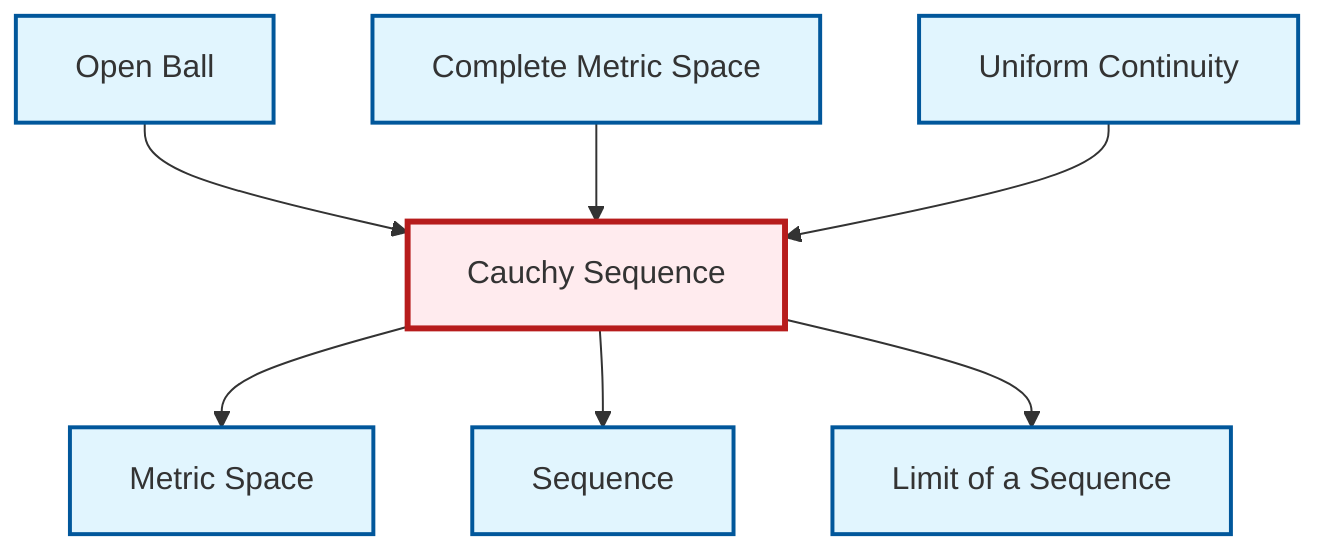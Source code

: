 graph TD
    classDef definition fill:#e1f5fe,stroke:#01579b,stroke-width:2px
    classDef theorem fill:#f3e5f5,stroke:#4a148c,stroke-width:2px
    classDef axiom fill:#fff3e0,stroke:#e65100,stroke-width:2px
    classDef example fill:#e8f5e9,stroke:#1b5e20,stroke-width:2px
    classDef current fill:#ffebee,stroke:#b71c1c,stroke-width:3px
    def-metric-space["Metric Space"]:::definition
    def-sequence["Sequence"]:::definition
    def-uniform-continuity["Uniform Continuity"]:::definition
    def-complete-metric-space["Complete Metric Space"]:::definition
    def-cauchy-sequence["Cauchy Sequence"]:::definition
    def-open-ball["Open Ball"]:::definition
    def-limit["Limit of a Sequence"]:::definition
    def-cauchy-sequence --> def-metric-space
    def-cauchy-sequence --> def-sequence
    def-open-ball --> def-cauchy-sequence
    def-complete-metric-space --> def-cauchy-sequence
    def-uniform-continuity --> def-cauchy-sequence
    def-cauchy-sequence --> def-limit
    class def-cauchy-sequence current